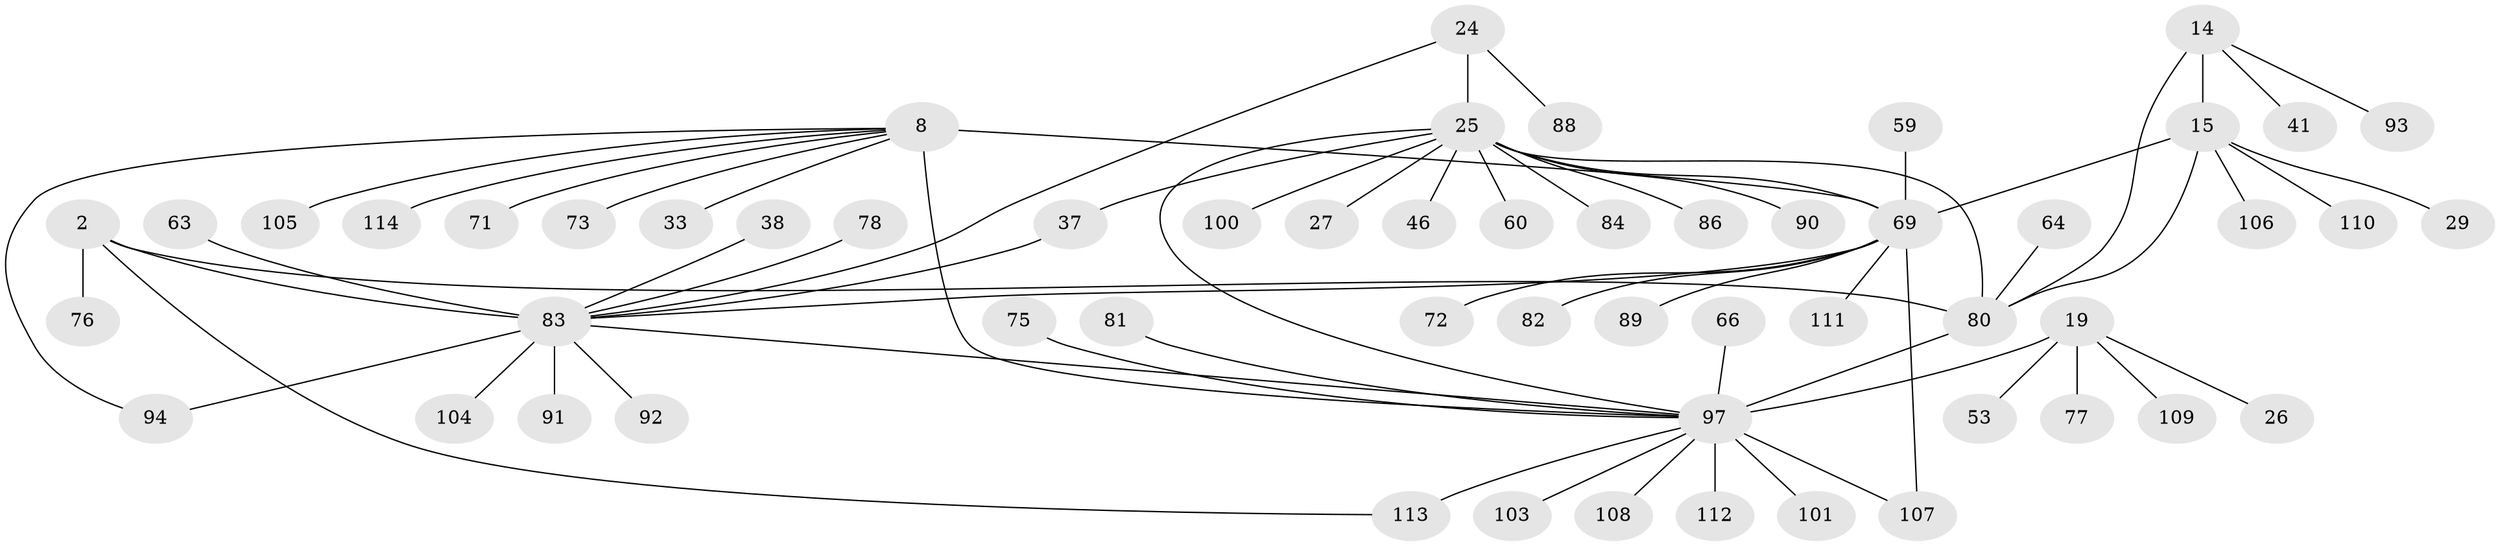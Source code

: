 // original degree distribution, {5: 0.03508771929824561, 6: 0.06140350877192982, 8: 0.043859649122807015, 9: 0.03508771929824561, 7: 0.008771929824561403, 10: 0.02631578947368421, 14: 0.008771929824561403, 1: 0.5526315789473685, 3: 0.07017543859649122, 2: 0.14912280701754385, 4: 0.008771929824561403}
// Generated by graph-tools (version 1.1) at 2025/02/03/05/25 17:02:44]
// undirected, 57 vertices, 67 edges
graph export_dot {
graph [start="1"]
  node [color=gray90,style=filled];
  2 [super="+1"];
  8 [super="+7"];
  14 [super="+12"];
  15 [super="+13"];
  19 [super="+17"];
  24 [super="+22"];
  25 [super="+23"];
  26;
  27;
  29;
  33;
  37;
  38;
  41;
  46;
  53;
  59;
  60 [super="+49"];
  63;
  64;
  66;
  69 [super="+10+28+43+48+55+56"];
  71;
  72;
  73;
  75 [super="+51"];
  76;
  77 [super="+68"];
  78;
  80 [super="+11+45"];
  81 [super="+42"];
  82;
  83 [super="+58+5"];
  84;
  86 [super="+36"];
  88;
  89;
  90;
  91;
  92;
  93;
  94;
  97 [super="+65"];
  100 [super="+96"];
  101;
  103;
  104;
  105;
  106 [super="+44+67"];
  107 [super="+79"];
  108;
  109;
  110 [super="+102"];
  111;
  112 [super="+98"];
  113 [super="+50+87+95+99"];
  114;
  2 -- 76;
  2 -- 80;
  2 -- 113;
  2 -- 83 [weight=6];
  8 -- 33;
  8 -- 71;
  8 -- 105;
  8 -- 73;
  8 -- 114;
  8 -- 94;
  8 -- 69 [weight=6];
  8 -- 97;
  14 -- 15 [weight=4];
  14 -- 93;
  14 -- 41;
  14 -- 80 [weight=2];
  15 -- 29;
  15 -- 106;
  15 -- 80 [weight=2];
  15 -- 110;
  15 -- 69;
  19 -- 26;
  19 -- 109;
  19 -- 53;
  19 -- 77;
  19 -- 97 [weight=6];
  24 -- 25 [weight=6];
  24 -- 88;
  24 -- 83 [weight=2];
  25 -- 27;
  25 -- 46;
  25 -- 100;
  25 -- 37;
  25 -- 80 [weight=2];
  25 -- 84;
  25 -- 86;
  25 -- 90;
  25 -- 60;
  25 -- 69;
  25 -- 97;
  37 -- 83;
  38 -- 83;
  59 -- 69;
  63 -- 83;
  64 -- 80;
  66 -- 97;
  69 -- 72;
  69 -- 82;
  69 -- 83;
  69 -- 89;
  69 -- 107;
  69 -- 111;
  75 -- 97;
  78 -- 83;
  80 -- 97;
  81 -- 97;
  83 -- 104;
  83 -- 91;
  83 -- 92;
  83 -- 94;
  83 -- 97 [weight=2];
  97 -- 101;
  97 -- 103;
  97 -- 108;
  97 -- 107;
  97 -- 112;
  97 -- 113 [weight=2];
}
